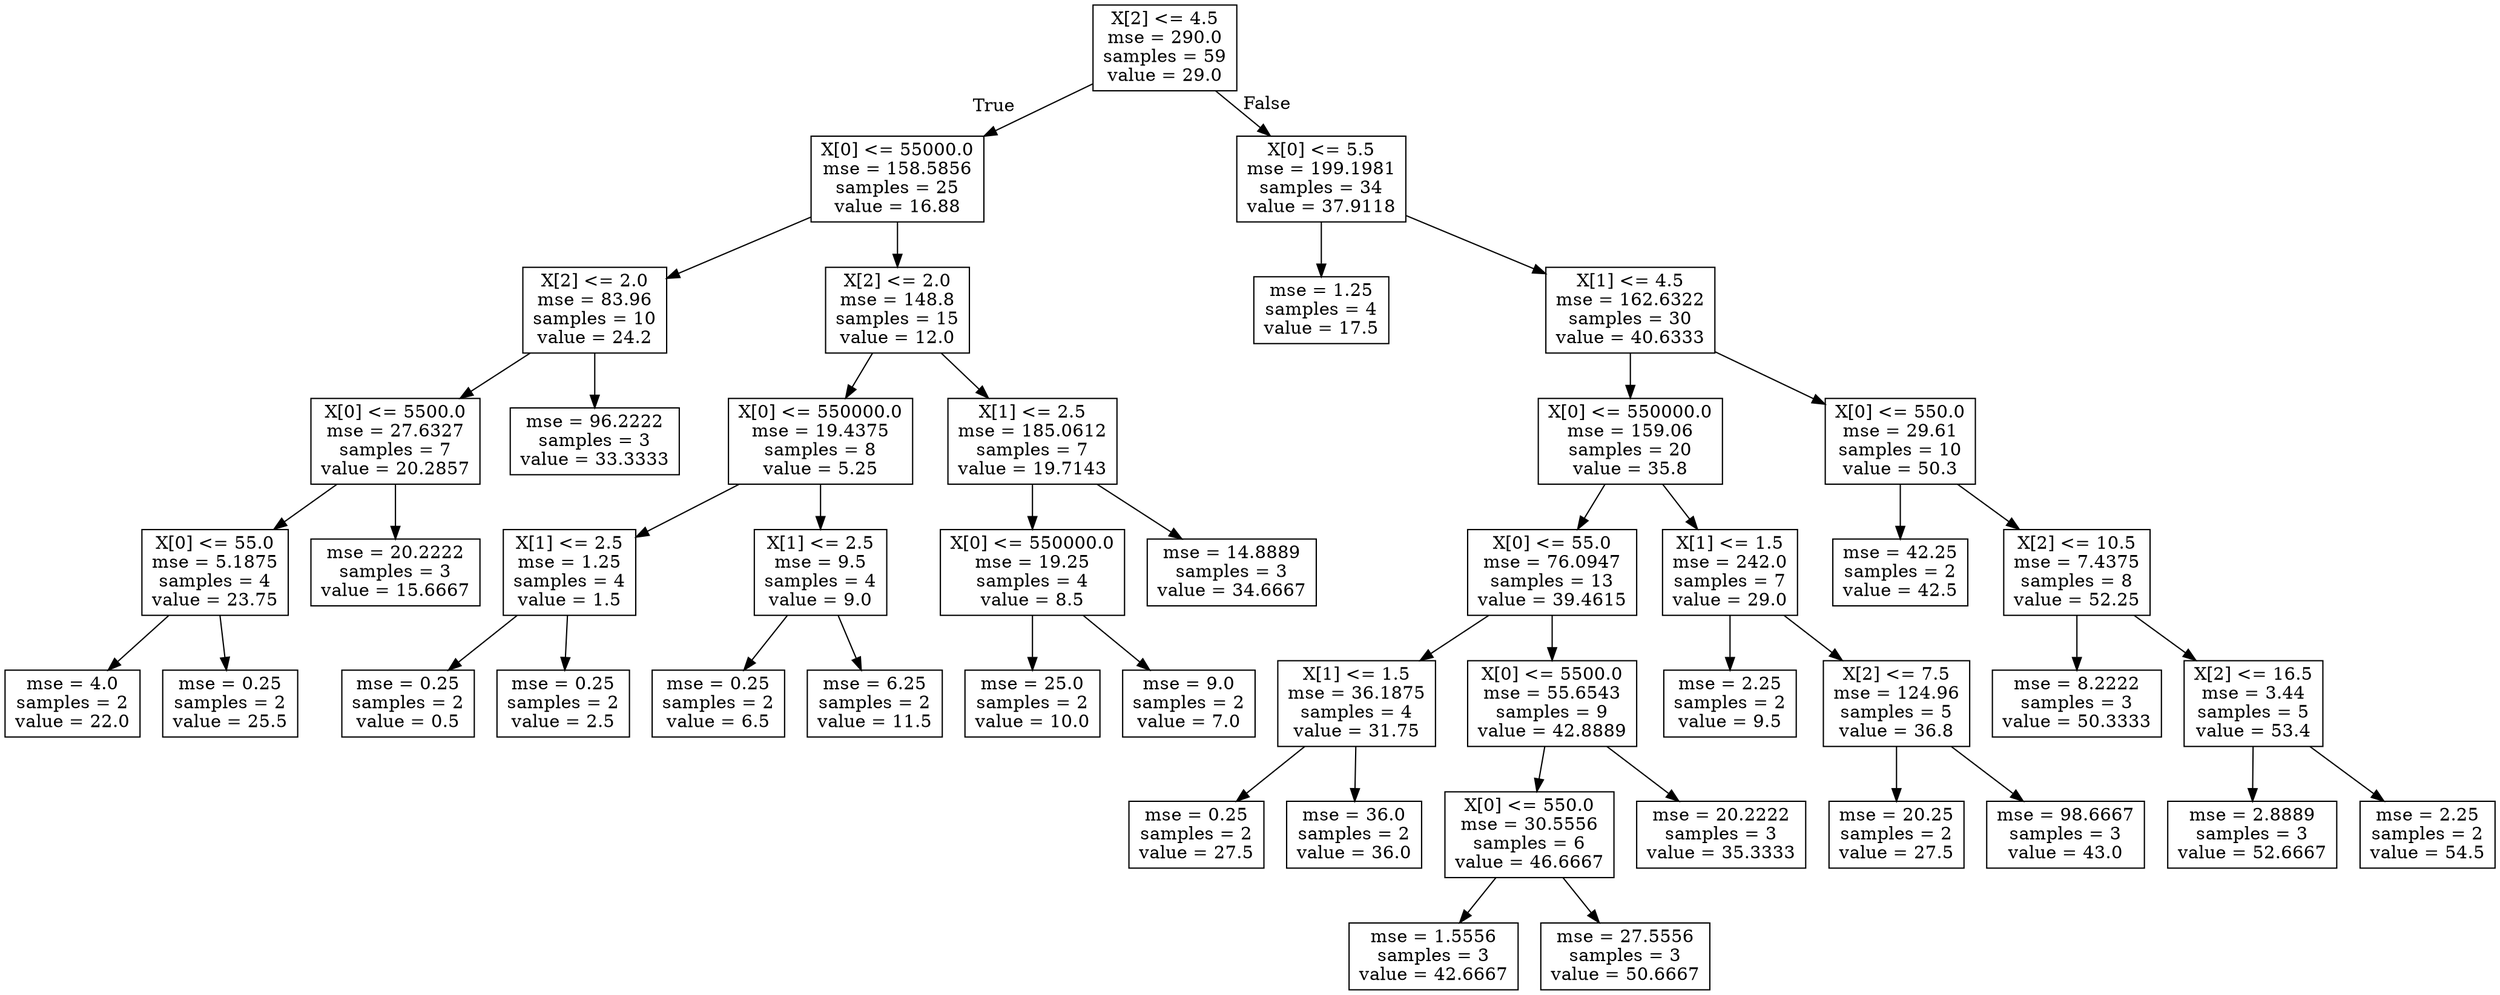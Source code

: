digraph Tree {
node [shape=box] ;
0 [label="X[2] <= 4.5\nmse = 290.0\nsamples = 59\nvalue = 29.0"] ;
1 [label="X[0] <= 55000.0\nmse = 158.5856\nsamples = 25\nvalue = 16.88"] ;
0 -> 1 [labeldistance=2.5, labelangle=45, headlabel="True"] ;
2 [label="X[2] <= 2.0\nmse = 83.96\nsamples = 10\nvalue = 24.2"] ;
1 -> 2 ;
3 [label="X[0] <= 5500.0\nmse = 27.6327\nsamples = 7\nvalue = 20.2857"] ;
2 -> 3 ;
4 [label="X[0] <= 55.0\nmse = 5.1875\nsamples = 4\nvalue = 23.75"] ;
3 -> 4 ;
5 [label="mse = 4.0\nsamples = 2\nvalue = 22.0"] ;
4 -> 5 ;
6 [label="mse = 0.25\nsamples = 2\nvalue = 25.5"] ;
4 -> 6 ;
7 [label="mse = 20.2222\nsamples = 3\nvalue = 15.6667"] ;
3 -> 7 ;
8 [label="mse = 96.2222\nsamples = 3\nvalue = 33.3333"] ;
2 -> 8 ;
9 [label="X[2] <= 2.0\nmse = 148.8\nsamples = 15\nvalue = 12.0"] ;
1 -> 9 ;
10 [label="X[0] <= 550000.0\nmse = 19.4375\nsamples = 8\nvalue = 5.25"] ;
9 -> 10 ;
11 [label="X[1] <= 2.5\nmse = 1.25\nsamples = 4\nvalue = 1.5"] ;
10 -> 11 ;
12 [label="mse = 0.25\nsamples = 2\nvalue = 0.5"] ;
11 -> 12 ;
13 [label="mse = 0.25\nsamples = 2\nvalue = 2.5"] ;
11 -> 13 ;
14 [label="X[1] <= 2.5\nmse = 9.5\nsamples = 4\nvalue = 9.0"] ;
10 -> 14 ;
15 [label="mse = 0.25\nsamples = 2\nvalue = 6.5"] ;
14 -> 15 ;
16 [label="mse = 6.25\nsamples = 2\nvalue = 11.5"] ;
14 -> 16 ;
17 [label="X[1] <= 2.5\nmse = 185.0612\nsamples = 7\nvalue = 19.7143"] ;
9 -> 17 ;
18 [label="X[0] <= 550000.0\nmse = 19.25\nsamples = 4\nvalue = 8.5"] ;
17 -> 18 ;
19 [label="mse = 25.0\nsamples = 2\nvalue = 10.0"] ;
18 -> 19 ;
20 [label="mse = 9.0\nsamples = 2\nvalue = 7.0"] ;
18 -> 20 ;
21 [label="mse = 14.8889\nsamples = 3\nvalue = 34.6667"] ;
17 -> 21 ;
22 [label="X[0] <= 5.5\nmse = 199.1981\nsamples = 34\nvalue = 37.9118"] ;
0 -> 22 [labeldistance=2.5, labelangle=-45, headlabel="False"] ;
23 [label="mse = 1.25\nsamples = 4\nvalue = 17.5"] ;
22 -> 23 ;
24 [label="X[1] <= 4.5\nmse = 162.6322\nsamples = 30\nvalue = 40.6333"] ;
22 -> 24 ;
25 [label="X[0] <= 550000.0\nmse = 159.06\nsamples = 20\nvalue = 35.8"] ;
24 -> 25 ;
26 [label="X[0] <= 55.0\nmse = 76.0947\nsamples = 13\nvalue = 39.4615"] ;
25 -> 26 ;
27 [label="X[1] <= 1.5\nmse = 36.1875\nsamples = 4\nvalue = 31.75"] ;
26 -> 27 ;
28 [label="mse = 0.25\nsamples = 2\nvalue = 27.5"] ;
27 -> 28 ;
29 [label="mse = 36.0\nsamples = 2\nvalue = 36.0"] ;
27 -> 29 ;
30 [label="X[0] <= 5500.0\nmse = 55.6543\nsamples = 9\nvalue = 42.8889"] ;
26 -> 30 ;
31 [label="X[0] <= 550.0\nmse = 30.5556\nsamples = 6\nvalue = 46.6667"] ;
30 -> 31 ;
32 [label="mse = 1.5556\nsamples = 3\nvalue = 42.6667"] ;
31 -> 32 ;
33 [label="mse = 27.5556\nsamples = 3\nvalue = 50.6667"] ;
31 -> 33 ;
34 [label="mse = 20.2222\nsamples = 3\nvalue = 35.3333"] ;
30 -> 34 ;
35 [label="X[1] <= 1.5\nmse = 242.0\nsamples = 7\nvalue = 29.0"] ;
25 -> 35 ;
36 [label="mse = 2.25\nsamples = 2\nvalue = 9.5"] ;
35 -> 36 ;
37 [label="X[2] <= 7.5\nmse = 124.96\nsamples = 5\nvalue = 36.8"] ;
35 -> 37 ;
38 [label="mse = 20.25\nsamples = 2\nvalue = 27.5"] ;
37 -> 38 ;
39 [label="mse = 98.6667\nsamples = 3\nvalue = 43.0"] ;
37 -> 39 ;
40 [label="X[0] <= 550.0\nmse = 29.61\nsamples = 10\nvalue = 50.3"] ;
24 -> 40 ;
41 [label="mse = 42.25\nsamples = 2\nvalue = 42.5"] ;
40 -> 41 ;
42 [label="X[2] <= 10.5\nmse = 7.4375\nsamples = 8\nvalue = 52.25"] ;
40 -> 42 ;
43 [label="mse = 8.2222\nsamples = 3\nvalue = 50.3333"] ;
42 -> 43 ;
44 [label="X[2] <= 16.5\nmse = 3.44\nsamples = 5\nvalue = 53.4"] ;
42 -> 44 ;
45 [label="mse = 2.8889\nsamples = 3\nvalue = 52.6667"] ;
44 -> 45 ;
46 [label="mse = 2.25\nsamples = 2\nvalue = 54.5"] ;
44 -> 46 ;
}
